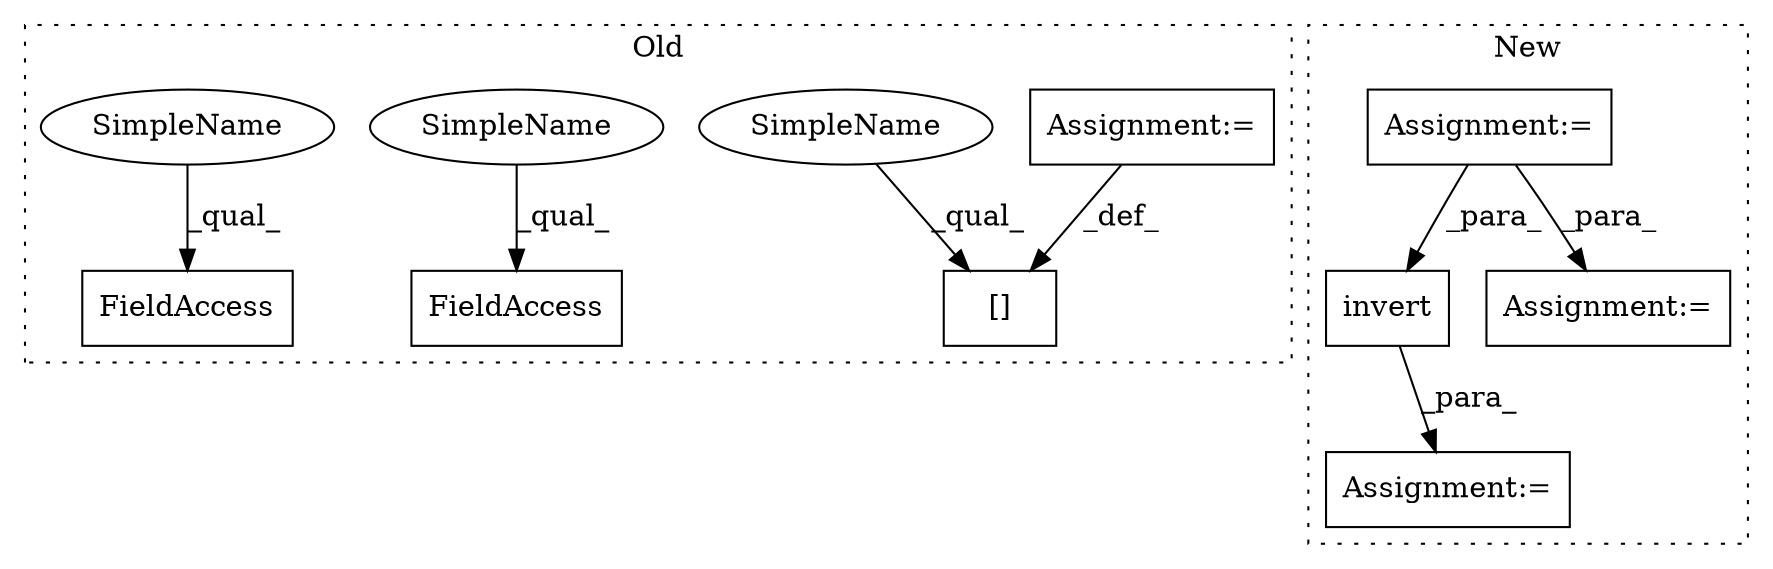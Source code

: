 digraph G {
subgraph cluster0 {
1 [label="[]" a="2" s="9831,9873" l="11,2" shape="box"];
5 [label="Assignment:=" a="7" s="9875" l="1" shape="box"];
6 [label="FieldAccess" a="22" s="9786" l="11" shape="box"];
7 [label="FieldAccess" a="22" s="9725" l="11" shape="box"];
9 [label="SimpleName" a="42" s="9831" l="5" shape="ellipse"];
10 [label="SimpleName" a="42" s="9786" l="5" shape="ellipse"];
11 [label="SimpleName" a="42" s="9725" l="5" shape="ellipse"];
label = "Old";
style="dotted";
}
subgraph cluster1 {
2 [label="invert" a="32" s="12024,12045" l="7,1" shape="box"];
3 [label="Assignment:=" a="7" s="12008" l="1" shape="box"];
4 [label="Assignment:=" a="7" s="11775" l="1" shape="box"];
8 [label="Assignment:=" a="7" s="12067" l="1" shape="box"];
label = "New";
style="dotted";
}
2 -> 3 [label="_para_"];
4 -> 8 [label="_para_"];
4 -> 2 [label="_para_"];
5 -> 1 [label="_def_"];
9 -> 1 [label="_qual_"];
10 -> 6 [label="_qual_"];
11 -> 7 [label="_qual_"];
}
